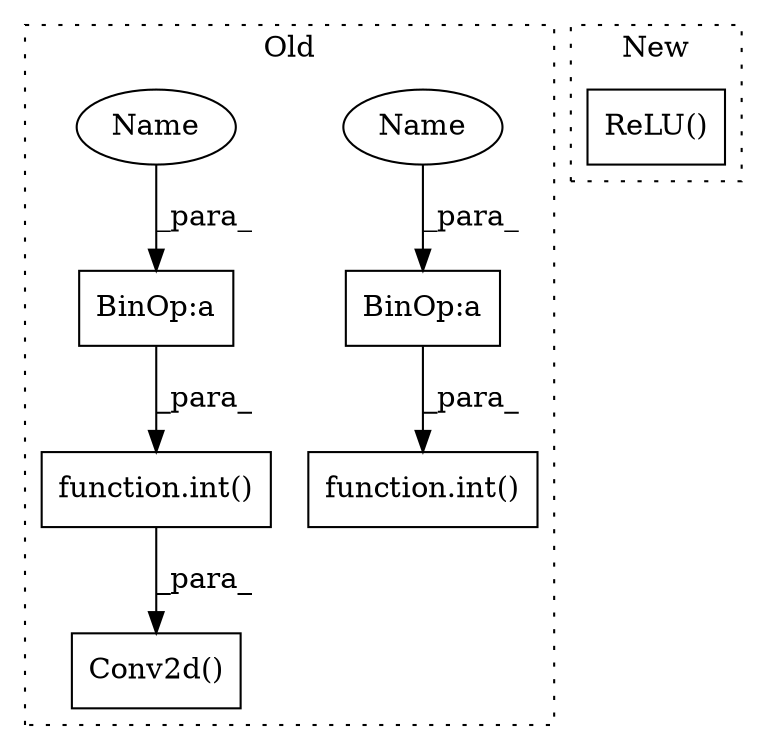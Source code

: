 digraph G {
subgraph cluster0 {
1 [label="function.int()" a="75" s="1443,1467" l="4,1" shape="box"];
3 [label="BinOp:a" a="82" s="1453" l="3" shape="box"];
4 [label="Conv2d()" a="75" s="1406,1468" l="10,54" shape="box"];
5 [label="BinOp:a" a="82" s="1280" l="3" shape="box"];
6 [label="function.int()" a="75" s="1270,1294" l="4,1" shape="box"];
7 [label="Name" a="87" s="1274" l="6" shape="ellipse"];
8 [label="Name" a="87" s="1447" l="6" shape="ellipse"];
label = "Old";
style="dotted";
}
subgraph cluster1 {
2 [label="ReLU()" a="75" s="2909" l="21" shape="box"];
label = "New";
style="dotted";
}
1 -> 4 [label="_para_"];
3 -> 1 [label="_para_"];
5 -> 6 [label="_para_"];
7 -> 5 [label="_para_"];
8 -> 3 [label="_para_"];
}
